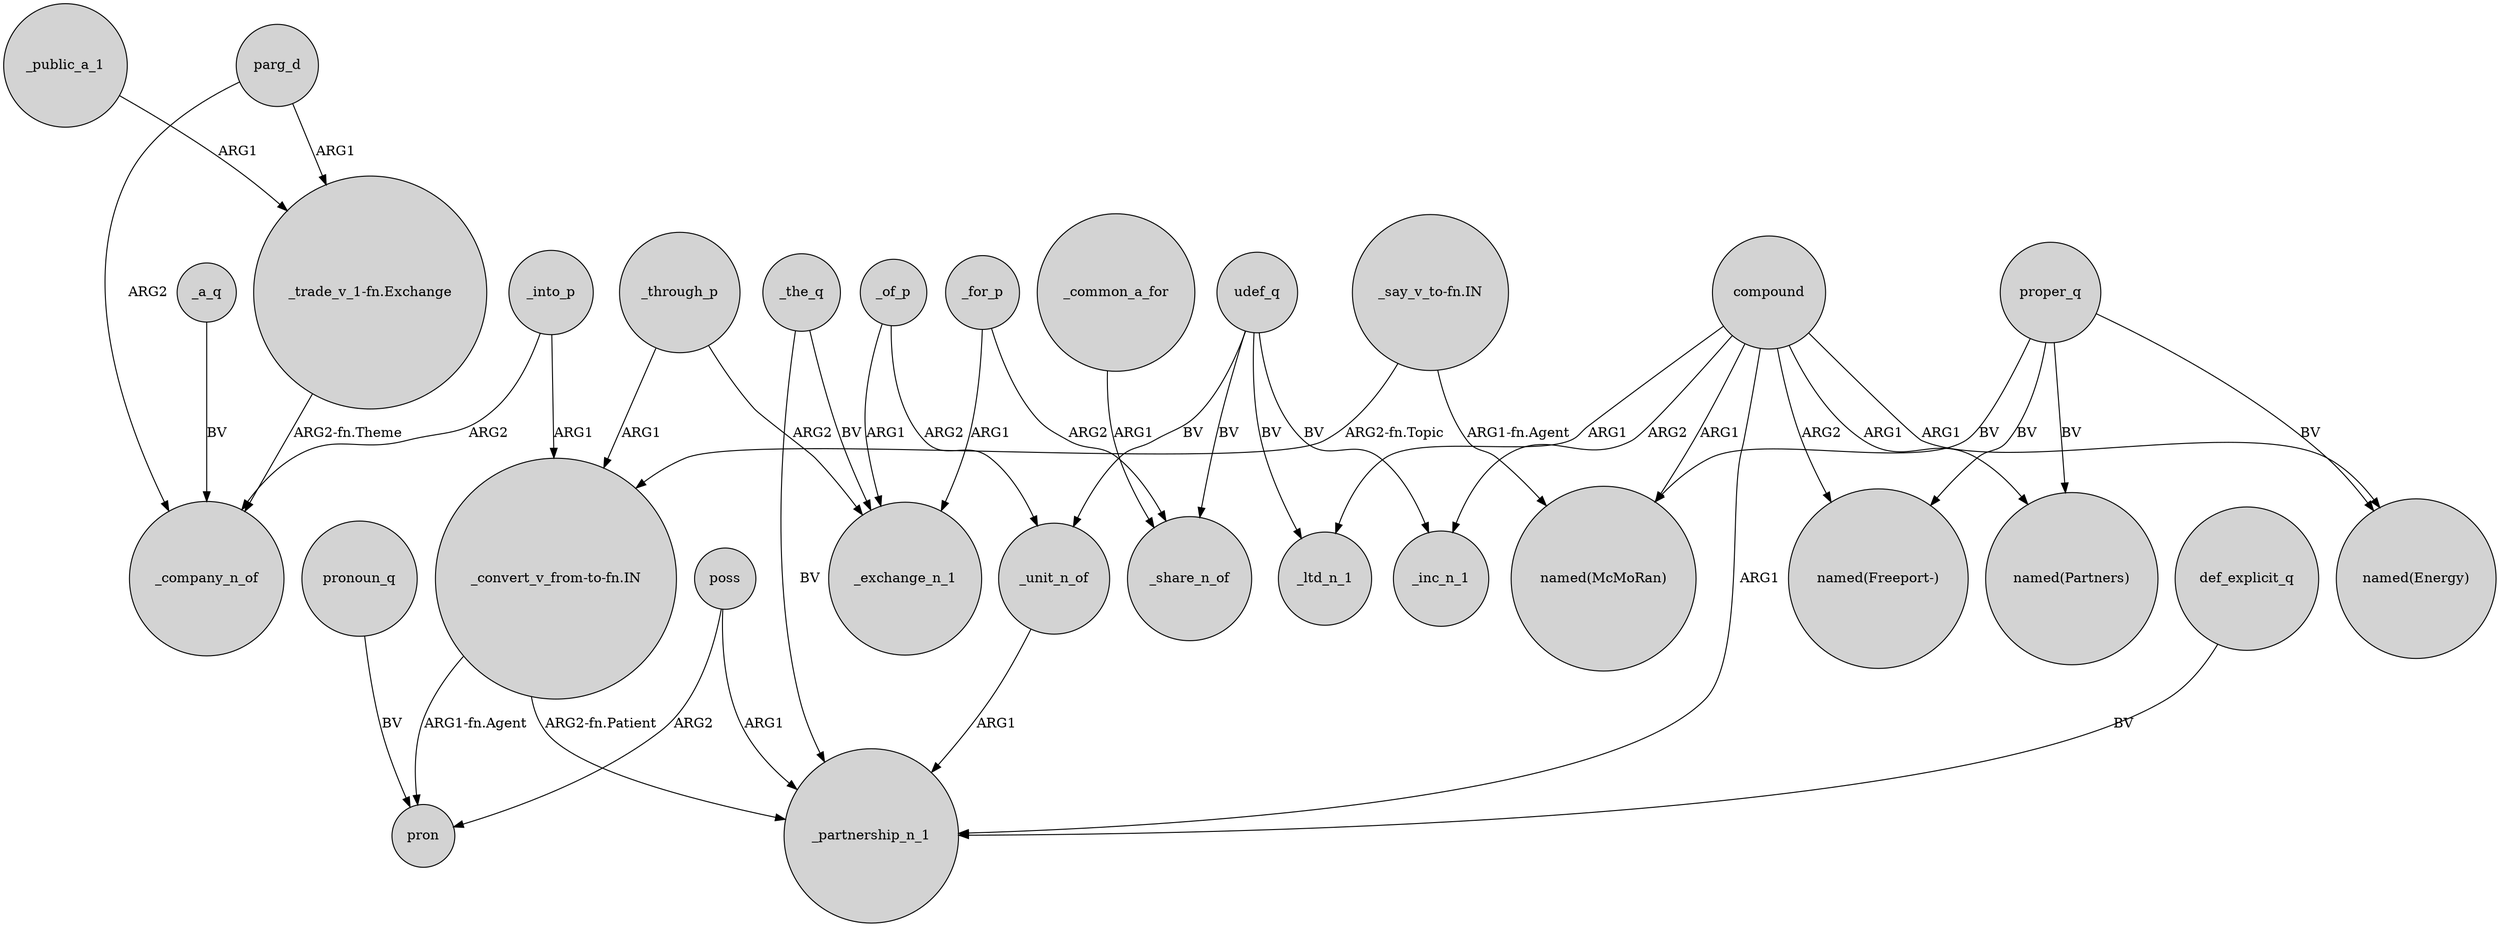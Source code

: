 digraph {
	node [shape=circle style=filled]
	_into_p -> _company_n_of [label=ARG2]
	_the_q -> _partnership_n_1 [label=BV]
	_unit_n_of -> _partnership_n_1 [label=ARG1]
	"_say_v_to-fn.IN" -> "_convert_v_from-to-fn.IN" [label="ARG2-fn.Topic"]
	proper_q -> "named(Partners)" [label=BV]
	udef_q -> _inc_n_1 [label=BV]
	poss -> pron [label=ARG2]
	_of_p -> _exchange_n_1 [label=ARG1]
	parg_d -> "_trade_v_1-fn.Exchange" [label=ARG1]
	poss -> _partnership_n_1 [label=ARG1]
	_through_p -> "_convert_v_from-to-fn.IN" [label=ARG1]
	_through_p -> _exchange_n_1 [label=ARG2]
	udef_q -> _unit_n_of [label=BV]
	def_explicit_q -> _partnership_n_1 [label=BV]
	_of_p -> _unit_n_of [label=ARG2]
	_for_p -> _exchange_n_1 [label=ARG1]
	"_convert_v_from-to-fn.IN" -> _partnership_n_1 [label="ARG2-fn.Patient"]
	compound -> "named(McMoRan)" [label=ARG1]
	_for_p -> _share_n_of [label=ARG2]
	proper_q -> "named(Energy)" [label=BV]
	compound -> "named(Freeport-)" [label=ARG2]
	pronoun_q -> pron [label=BV]
	compound -> "named(Energy)" [label=ARG1]
	parg_d -> _company_n_of [label=ARG2]
	_common_a_for -> _share_n_of [label=ARG1]
	proper_q -> "named(Freeport-)" [label=BV]
	compound -> "named(Partners)" [label=ARG1]
	_a_q -> _company_n_of [label=BV]
	udef_q -> _share_n_of [label=BV]
	_the_q -> _exchange_n_1 [label=BV]
	compound -> _partnership_n_1 [label=ARG1]
	"_say_v_to-fn.IN" -> "named(McMoRan)" [label="ARG1-fn.Agent"]
	_public_a_1 -> "_trade_v_1-fn.Exchange" [label=ARG1]
	udef_q -> _ltd_n_1 [label=BV]
	compound -> _inc_n_1 [label=ARG2]
	"_convert_v_from-to-fn.IN" -> pron [label="ARG1-fn.Agent"]
	proper_q -> "named(McMoRan)" [label=BV]
	compound -> _ltd_n_1 [label=ARG1]
	"_trade_v_1-fn.Exchange" -> _company_n_of [label="ARG2-fn.Theme"]
	_into_p -> "_convert_v_from-to-fn.IN" [label=ARG1]
}
